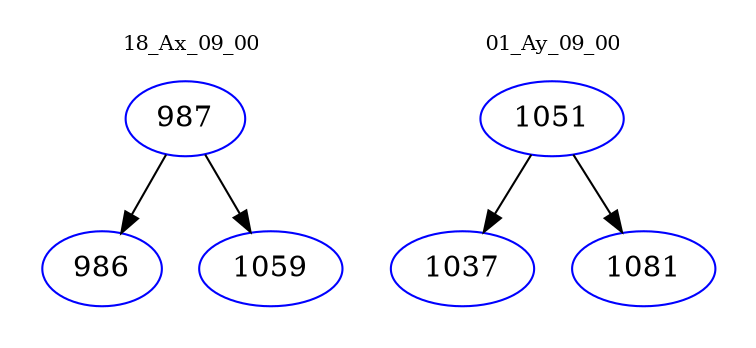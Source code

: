 digraph{
subgraph cluster_0 {
color = white
label = "18_Ax_09_00";
fontsize=10;
T0_987 [label="987", color="blue"]
T0_987 -> T0_986 [color="black"]
T0_986 [label="986", color="blue"]
T0_987 -> T0_1059 [color="black"]
T0_1059 [label="1059", color="blue"]
}
subgraph cluster_1 {
color = white
label = "01_Ay_09_00";
fontsize=10;
T1_1051 [label="1051", color="blue"]
T1_1051 -> T1_1037 [color="black"]
T1_1037 [label="1037", color="blue"]
T1_1051 -> T1_1081 [color="black"]
T1_1081 [label="1081", color="blue"]
}
}
